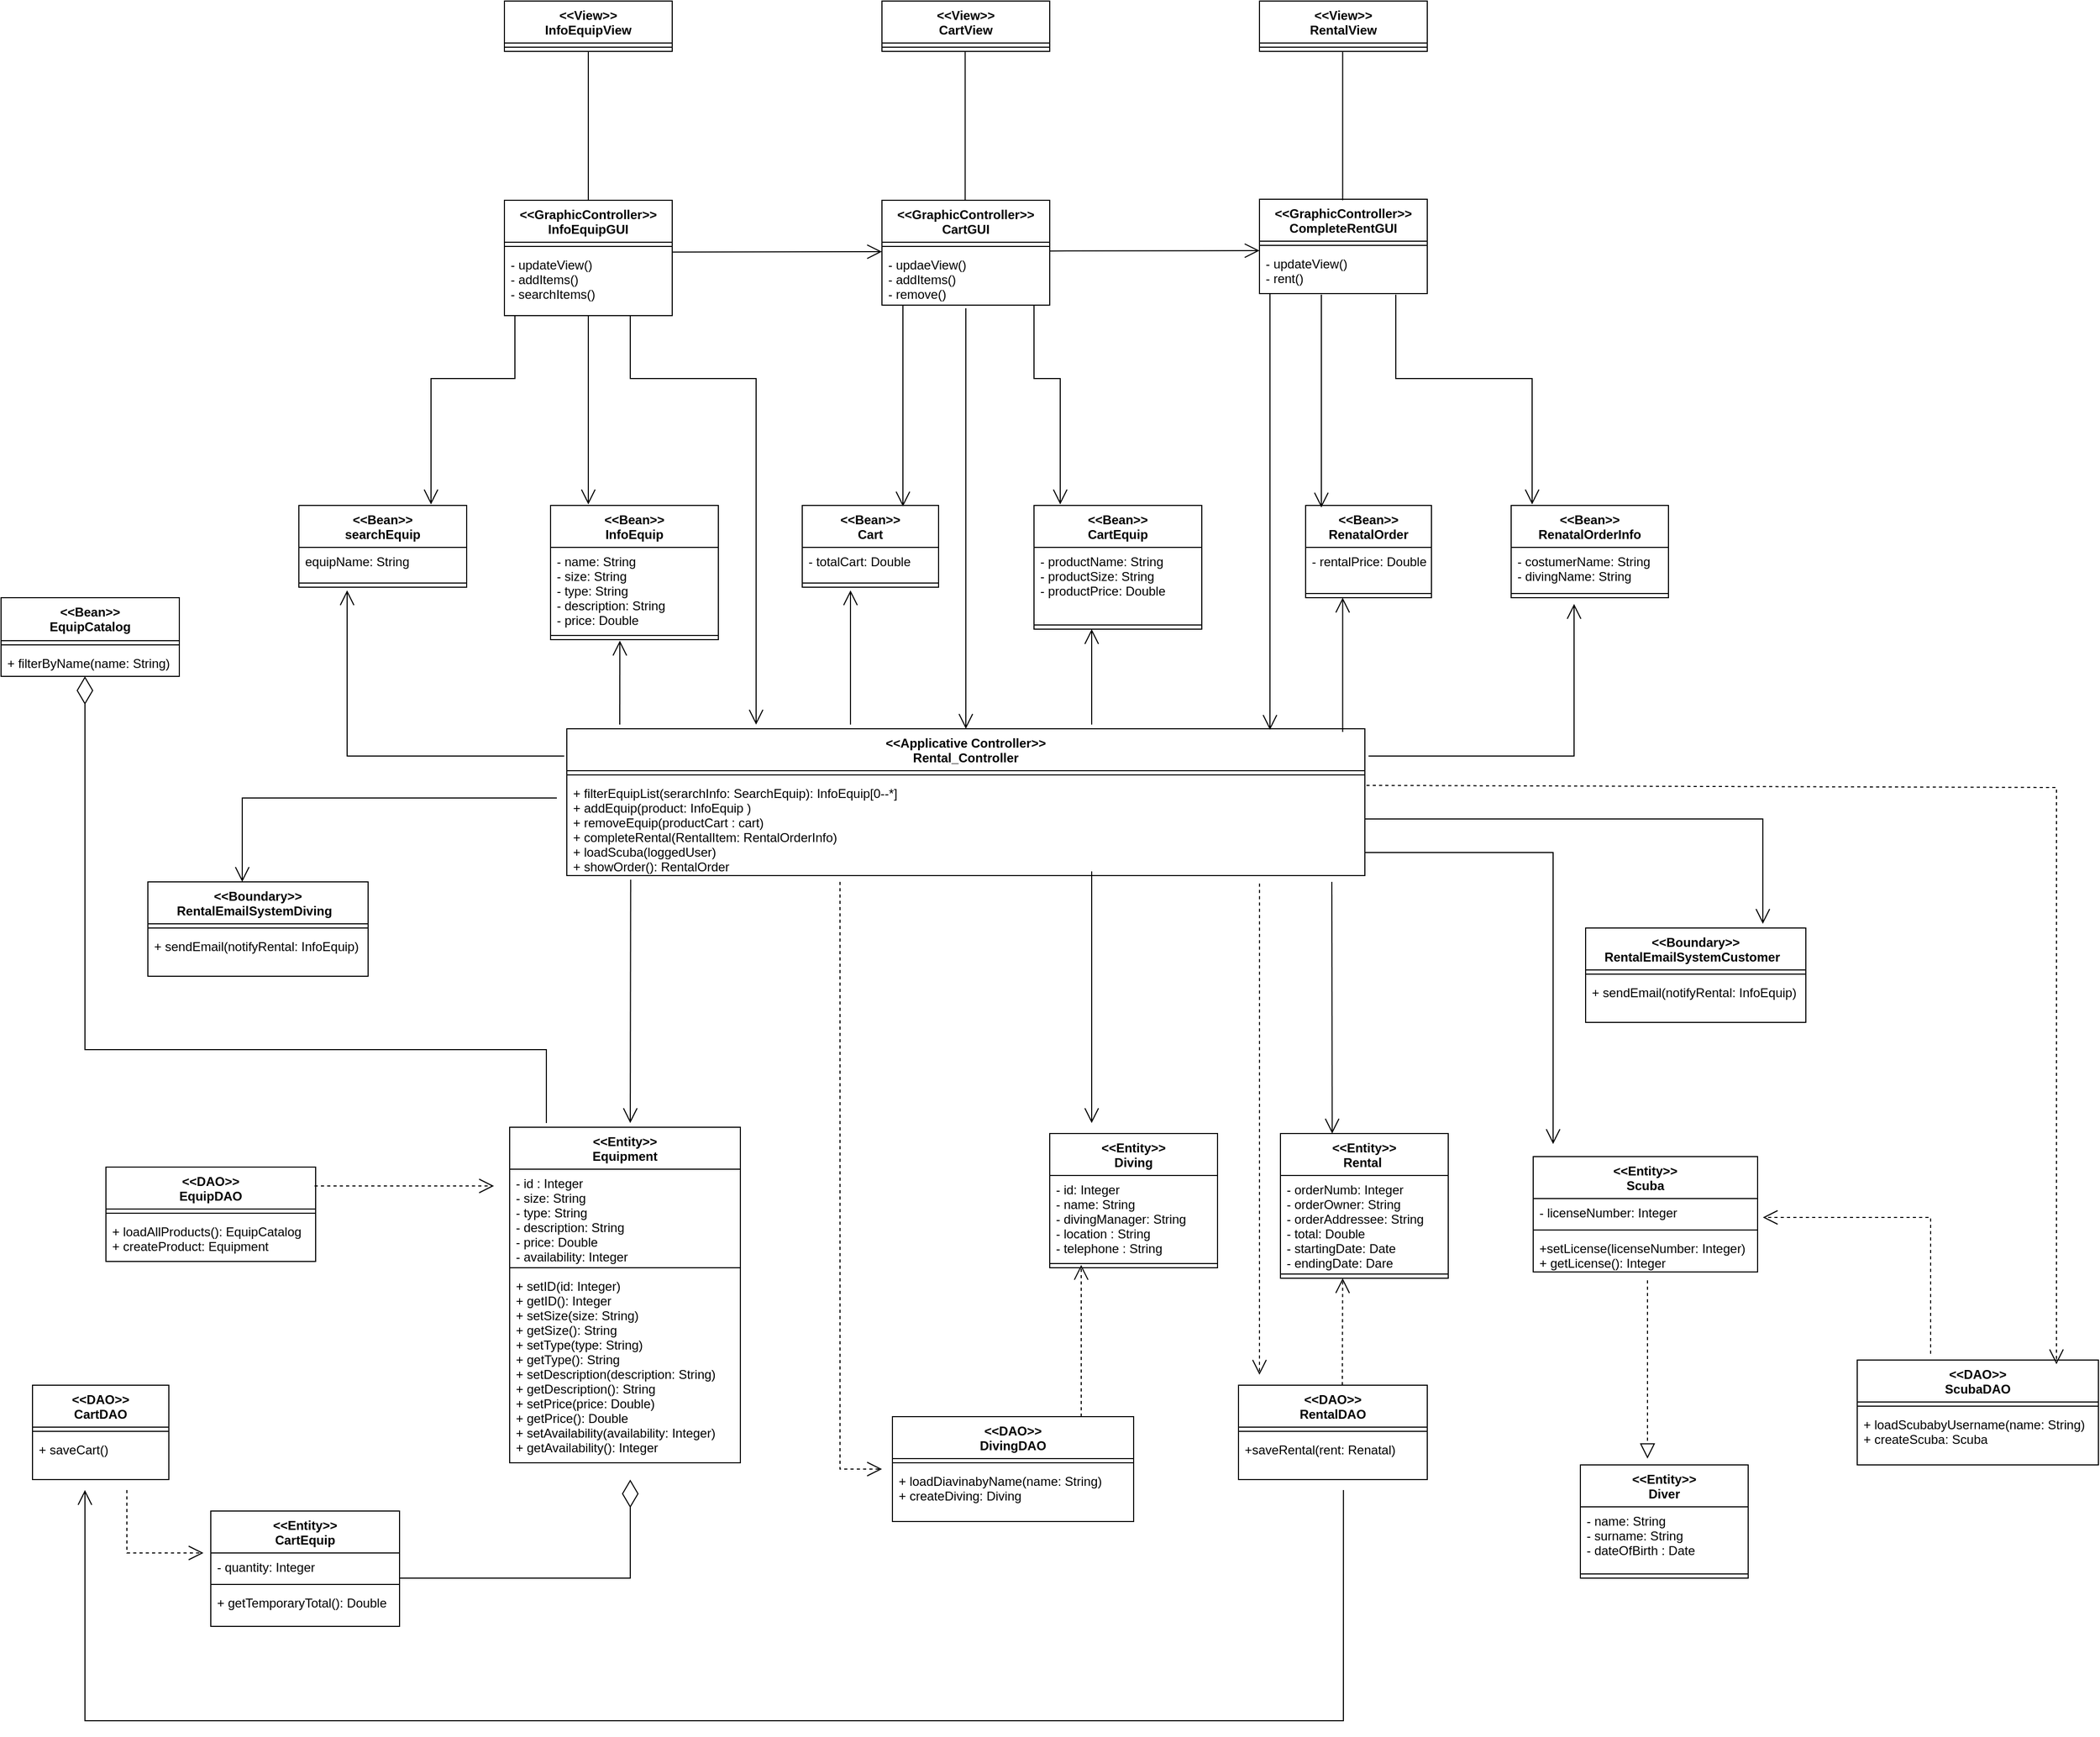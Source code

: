 <mxfile version="20.7.4" type="device"><diagram id="uvWjH42QPwjHSlA6u-8n" name="Pagina-1"><mxGraphModel dx="3269" dy="1973" grid="1" gridSize="10" guides="1" tooltips="1" connect="1" arrows="1" fold="1" page="1" pageScale="1" pageWidth="1169" pageHeight="827" math="0" shadow="0"><root><mxCell id="0"/><mxCell id="1" parent="0"/><mxCell id="M2Xn0qLbzOpoZU25mdMz-9" value="&lt;&lt;Bean&gt;&gt;&#10;InfoEquip" style="swimlane;fontStyle=1;align=center;verticalAlign=top;childLayout=stackLayout;horizontal=1;startSize=40;horizontalStack=0;resizeParent=1;resizeParentMax=0;resizeLast=0;collapsible=1;marginBottom=0;" parent="1" vertex="1"><mxGeometry x="124" y="81" width="160" height="128" as="geometry"/></mxCell><mxCell id="M2Xn0qLbzOpoZU25mdMz-10" value="- name: String&#10;- size: String&#10;- type: String&#10;- description: String&#10;- price: Double" style="text;strokeColor=none;fillColor=none;align=left;verticalAlign=top;spacingLeft=4;spacingRight=4;overflow=hidden;rotatable=0;points=[[0,0.5],[1,0.5]];portConstraint=eastwest;" parent="M2Xn0qLbzOpoZU25mdMz-9" vertex="1"><mxGeometry y="40" width="160" height="80" as="geometry"/></mxCell><mxCell id="M2Xn0qLbzOpoZU25mdMz-11" value="" style="line;strokeWidth=1;fillColor=none;align=left;verticalAlign=middle;spacingTop=-1;spacingLeft=3;spacingRight=3;rotatable=0;labelPosition=right;points=[];portConstraint=eastwest;strokeColor=inherit;" parent="M2Xn0qLbzOpoZU25mdMz-9" vertex="1"><mxGeometry y="120" width="160" height="8" as="geometry"/></mxCell><mxCell id="M2Xn0qLbzOpoZU25mdMz-13" value="&lt;&lt;Bean&gt;&gt;&#10;Cart" style="swimlane;fontStyle=1;align=center;verticalAlign=top;childLayout=stackLayout;horizontal=1;startSize=40;horizontalStack=0;resizeParent=1;resizeParentMax=0;resizeLast=0;collapsible=1;marginBottom=0;" parent="1" vertex="1"><mxGeometry x="364" y="81" width="130" height="78" as="geometry"/></mxCell><mxCell id="M2Xn0qLbzOpoZU25mdMz-14" value="- totalCart: Double" style="text;strokeColor=none;fillColor=none;align=left;verticalAlign=top;spacingLeft=4;spacingRight=4;overflow=hidden;rotatable=0;points=[[0,0.5],[1,0.5]];portConstraint=eastwest;" parent="M2Xn0qLbzOpoZU25mdMz-13" vertex="1"><mxGeometry y="40" width="130" height="30" as="geometry"/></mxCell><mxCell id="M2Xn0qLbzOpoZU25mdMz-15" value="" style="line;strokeWidth=1;fillColor=none;align=left;verticalAlign=middle;spacingTop=-1;spacingLeft=3;spacingRight=3;rotatable=0;labelPosition=right;points=[];portConstraint=eastwest;strokeColor=inherit;" parent="M2Xn0qLbzOpoZU25mdMz-13" vertex="1"><mxGeometry y="70" width="130" height="8" as="geometry"/></mxCell><mxCell id="M2Xn0qLbzOpoZU25mdMz-16" value="&lt;&lt;Bean&gt;&gt;&#10;CartEquip" style="swimlane;fontStyle=1;align=center;verticalAlign=top;childLayout=stackLayout;horizontal=1;startSize=40;horizontalStack=0;resizeParent=1;resizeParentMax=0;resizeLast=0;collapsible=1;marginBottom=0;" parent="1" vertex="1"><mxGeometry x="585" y="81" width="160" height="118" as="geometry"/></mxCell><mxCell id="M2Xn0qLbzOpoZU25mdMz-17" value="- productName: String&#10;- productSize: String&#10;- productPrice: Double " style="text;strokeColor=none;fillColor=none;align=left;verticalAlign=top;spacingLeft=4;spacingRight=4;overflow=hidden;rotatable=0;points=[[0,0.5],[1,0.5]];portConstraint=eastwest;" parent="M2Xn0qLbzOpoZU25mdMz-16" vertex="1"><mxGeometry y="40" width="160" height="70" as="geometry"/></mxCell><mxCell id="M2Xn0qLbzOpoZU25mdMz-18" value="" style="line;strokeWidth=1;fillColor=none;align=left;verticalAlign=middle;spacingTop=-1;spacingLeft=3;spacingRight=3;rotatable=0;labelPosition=right;points=[];portConstraint=eastwest;strokeColor=inherit;" parent="M2Xn0qLbzOpoZU25mdMz-16" vertex="1"><mxGeometry y="110" width="160" height="8" as="geometry"/></mxCell><mxCell id="M2Xn0qLbzOpoZU25mdMz-21" value="&lt;&lt;Bean&gt;&gt;&#10;RenatalOrder" style="swimlane;fontStyle=1;align=center;verticalAlign=top;childLayout=stackLayout;horizontal=1;startSize=40;horizontalStack=0;resizeParent=1;resizeParentMax=0;resizeLast=0;collapsible=1;marginBottom=0;" parent="1" vertex="1"><mxGeometry x="844" y="81" width="120" height="88" as="geometry"/></mxCell><mxCell id="M2Xn0qLbzOpoZU25mdMz-22" value="- rentalPrice: Double" style="text;strokeColor=none;fillColor=none;align=left;verticalAlign=top;spacingLeft=4;spacingRight=4;overflow=hidden;rotatable=0;points=[[0,0.5],[1,0.5]];portConstraint=eastwest;" parent="M2Xn0qLbzOpoZU25mdMz-21" vertex="1"><mxGeometry y="40" width="120" height="40" as="geometry"/></mxCell><mxCell id="M2Xn0qLbzOpoZU25mdMz-23" value="" style="line;strokeWidth=1;fillColor=none;align=left;verticalAlign=middle;spacingTop=-1;spacingLeft=3;spacingRight=3;rotatable=0;labelPosition=right;points=[];portConstraint=eastwest;strokeColor=inherit;" parent="M2Xn0qLbzOpoZU25mdMz-21" vertex="1"><mxGeometry y="80" width="120" height="8" as="geometry"/></mxCell><mxCell id="M2Xn0qLbzOpoZU25mdMz-24" value="&lt;&lt;Bean&gt;&gt;&#10;RenatalOrderInfo" style="swimlane;fontStyle=1;align=center;verticalAlign=top;childLayout=stackLayout;horizontal=1;startSize=40;horizontalStack=0;resizeParent=1;resizeParentMax=0;resizeLast=0;collapsible=1;marginBottom=0;" parent="1" vertex="1"><mxGeometry x="1040" y="81" width="150" height="88" as="geometry"/></mxCell><mxCell id="M2Xn0qLbzOpoZU25mdMz-25" value="- costumerName: String&#10;- divingName: String " style="text;strokeColor=none;fillColor=none;align=left;verticalAlign=top;spacingLeft=4;spacingRight=4;overflow=hidden;rotatable=0;points=[[0,0.5],[1,0.5]];portConstraint=eastwest;" parent="M2Xn0qLbzOpoZU25mdMz-24" vertex="1"><mxGeometry y="40" width="150" height="40" as="geometry"/></mxCell><mxCell id="M2Xn0qLbzOpoZU25mdMz-26" value="" style="line;strokeWidth=1;fillColor=none;align=left;verticalAlign=middle;spacingTop=-1;spacingLeft=3;spacingRight=3;rotatable=0;labelPosition=right;points=[];portConstraint=eastwest;strokeColor=inherit;" parent="M2Xn0qLbzOpoZU25mdMz-24" vertex="1"><mxGeometry y="80" width="150" height="8" as="geometry"/></mxCell><mxCell id="M2Xn0qLbzOpoZU25mdMz-27" value="&lt;&lt;Applicative Controller&gt;&gt;&#10;Rental_Controller" style="swimlane;fontStyle=1;align=center;verticalAlign=top;childLayout=stackLayout;horizontal=1;startSize=40;horizontalStack=0;resizeParent=1;resizeParentMax=0;resizeLast=0;collapsible=1;marginBottom=0;" parent="1" vertex="1"><mxGeometry x="139.5" y="294" width="761" height="140" as="geometry"/></mxCell><mxCell id="M2Xn0qLbzOpoZU25mdMz-29" value="" style="line;strokeWidth=1;fillColor=none;align=left;verticalAlign=middle;spacingTop=-1;spacingLeft=3;spacingRight=3;rotatable=0;labelPosition=right;points=[];portConstraint=eastwest;strokeColor=inherit;" parent="M2Xn0qLbzOpoZU25mdMz-27" vertex="1"><mxGeometry y="40" width="761" height="8" as="geometry"/></mxCell><mxCell id="M2Xn0qLbzOpoZU25mdMz-30" value="+ filterEquipList(serarchInfo: SearchEquip): InfoEquip[0--*]&#10;+ addEquip(product: InfoEquip )&#10;+ removeEquip(productCart : cart)&#10;+ completeRental(RentalItem: RentalOrderInfo)&#10;+ loadScuba(loggedUser)&#10;+ showOrder(): RentalOrder" style="text;strokeColor=none;fillColor=none;align=left;verticalAlign=top;spacingLeft=4;spacingRight=4;overflow=hidden;rotatable=0;points=[[0,0.5],[1,0.5]];portConstraint=eastwest;" parent="M2Xn0qLbzOpoZU25mdMz-27" vertex="1"><mxGeometry y="48" width="761" height="92" as="geometry"/></mxCell><mxCell id="M2Xn0qLbzOpoZU25mdMz-31" value="&lt;&lt;Entity&gt;&gt;&#10;Equipment" style="swimlane;fontStyle=1;align=center;verticalAlign=top;childLayout=stackLayout;horizontal=1;startSize=40;horizontalStack=0;resizeParent=1;resizeParentMax=0;resizeLast=0;collapsible=1;marginBottom=0;" parent="1" vertex="1"><mxGeometry x="85" y="674" width="220" height="320" as="geometry"/></mxCell><mxCell id="M2Xn0qLbzOpoZU25mdMz-32" value="- id : Integer&#10;- size: String&#10;- type: String&#10;- description: String&#10;- price: Double&#10;- availability: Integer" style="text;strokeColor=none;fillColor=none;align=left;verticalAlign=top;spacingLeft=4;spacingRight=4;overflow=hidden;rotatable=0;points=[[0,0.5],[1,0.5]];portConstraint=eastwest;" parent="M2Xn0qLbzOpoZU25mdMz-31" vertex="1"><mxGeometry y="40" width="220" height="90" as="geometry"/></mxCell><mxCell id="M2Xn0qLbzOpoZU25mdMz-33" value="" style="line;strokeWidth=1;fillColor=none;align=left;verticalAlign=middle;spacingTop=-1;spacingLeft=3;spacingRight=3;rotatable=0;labelPosition=right;points=[];portConstraint=eastwest;strokeColor=inherit;" parent="M2Xn0qLbzOpoZU25mdMz-31" vertex="1"><mxGeometry y="130" width="220" height="8" as="geometry"/></mxCell><mxCell id="M2Xn0qLbzOpoZU25mdMz-34" value="+ setID(id: Integer)&#10;+ getID(): Integer&#10;+ setSize(size: String)&#10;+ getSize(): String &#10;+ setType(type: String)&#10;+ getType(): String&#10;+ setDescription(description: String)&#10;+ getDescription(): String&#10;+ setPrice(price: Double)&#10;+ getPrice(): Double&#10;+ setAvailability(availability: Integer)&#10;+ getAvailability(): Integer" style="text;strokeColor=none;fillColor=none;align=left;verticalAlign=top;spacingLeft=4;spacingRight=4;overflow=hidden;rotatable=0;points=[[0,0.5],[1,0.5]];portConstraint=eastwest;" parent="M2Xn0qLbzOpoZU25mdMz-31" vertex="1"><mxGeometry y="138" width="220" height="182" as="geometry"/></mxCell><mxCell id="M2Xn0qLbzOpoZU25mdMz-35" value="&lt;&lt;Entity&gt;&gt;&#10;Scuba" style="swimlane;fontStyle=1;align=center;verticalAlign=top;childLayout=stackLayout;horizontal=1;startSize=40;horizontalStack=0;resizeParent=1;resizeParentMax=0;resizeLast=0;collapsible=1;marginBottom=0;" parent="1" vertex="1"><mxGeometry x="1061" y="702" width="214" height="110" as="geometry"/></mxCell><mxCell id="M2Xn0qLbzOpoZU25mdMz-36" value="- licenseNumber: Integer" style="text;strokeColor=none;fillColor=none;align=left;verticalAlign=top;spacingLeft=4;spacingRight=4;overflow=hidden;rotatable=0;points=[[0,0.5],[1,0.5]];portConstraint=eastwest;" parent="M2Xn0qLbzOpoZU25mdMz-35" vertex="1"><mxGeometry y="40" width="214" height="26" as="geometry"/></mxCell><mxCell id="M2Xn0qLbzOpoZU25mdMz-37" value="" style="line;strokeWidth=1;fillColor=none;align=left;verticalAlign=middle;spacingTop=-1;spacingLeft=3;spacingRight=3;rotatable=0;labelPosition=right;points=[];portConstraint=eastwest;strokeColor=inherit;" parent="M2Xn0qLbzOpoZU25mdMz-35" vertex="1"><mxGeometry y="66" width="214" height="8" as="geometry"/></mxCell><mxCell id="M2Xn0qLbzOpoZU25mdMz-38" value="+setLicense(licenseNumber: Integer)&#10;+ getLicense(): Integer" style="text;strokeColor=none;fillColor=none;align=left;verticalAlign=top;spacingLeft=4;spacingRight=4;overflow=hidden;rotatable=0;points=[[0,0.5],[1,0.5]];portConstraint=eastwest;" parent="M2Xn0qLbzOpoZU25mdMz-35" vertex="1"><mxGeometry y="74" width="214" height="36" as="geometry"/></mxCell><mxCell id="M2Xn0qLbzOpoZU25mdMz-39" value="&lt;&lt;Entity&gt;&gt;&#10;Diving" style="swimlane;fontStyle=1;align=center;verticalAlign=top;childLayout=stackLayout;horizontal=1;startSize=40;horizontalStack=0;resizeParent=1;resizeParentMax=0;resizeLast=0;collapsible=1;marginBottom=0;" parent="1" vertex="1"><mxGeometry x="600" y="680" width="160" height="128" as="geometry"/></mxCell><mxCell id="M2Xn0qLbzOpoZU25mdMz-40" value="- id: Integer&#10;- name: String&#10;- divingManager: String&#10;- location : String&#10;- telephone : String" style="text;strokeColor=none;fillColor=none;align=left;verticalAlign=top;spacingLeft=4;spacingRight=4;overflow=hidden;rotatable=0;points=[[0,0.5],[1,0.5]];portConstraint=eastwest;" parent="M2Xn0qLbzOpoZU25mdMz-39" vertex="1"><mxGeometry y="40" width="160" height="80" as="geometry"/></mxCell><mxCell id="M2Xn0qLbzOpoZU25mdMz-41" value="" style="line;strokeWidth=1;fillColor=none;align=left;verticalAlign=middle;spacingTop=-1;spacingLeft=3;spacingRight=3;rotatable=0;labelPosition=right;points=[];portConstraint=eastwest;strokeColor=inherit;" parent="M2Xn0qLbzOpoZU25mdMz-39" vertex="1"><mxGeometry y="120" width="160" height="8" as="geometry"/></mxCell><mxCell id="M2Xn0qLbzOpoZU25mdMz-43" value="&lt;&lt;Entity&gt;&gt;&#10;Rental " style="swimlane;fontStyle=1;align=center;verticalAlign=top;childLayout=stackLayout;horizontal=1;startSize=40;horizontalStack=0;resizeParent=1;resizeParentMax=0;resizeLast=0;collapsible=1;marginBottom=0;" parent="1" vertex="1"><mxGeometry x="820" y="680" width="160" height="138" as="geometry"/></mxCell><mxCell id="M2Xn0qLbzOpoZU25mdMz-44" value="- orderNumb: Integer&#10;- orderOwner: String &#10;- orderAddressee: String&#10;- total: Double &#10;- startingDate: Date&#10;- endingDate: Dare" style="text;strokeColor=none;fillColor=none;align=left;verticalAlign=top;spacingLeft=4;spacingRight=4;overflow=hidden;rotatable=0;points=[[0,0.5],[1,0.5]];portConstraint=eastwest;" parent="M2Xn0qLbzOpoZU25mdMz-43" vertex="1"><mxGeometry y="40" width="160" height="90" as="geometry"/></mxCell><mxCell id="M2Xn0qLbzOpoZU25mdMz-45" value="" style="line;strokeWidth=1;fillColor=none;align=left;verticalAlign=middle;spacingTop=-1;spacingLeft=3;spacingRight=3;rotatable=0;labelPosition=right;points=[];portConstraint=eastwest;strokeColor=inherit;" parent="M2Xn0qLbzOpoZU25mdMz-43" vertex="1"><mxGeometry y="130" width="160" height="8" as="geometry"/></mxCell><mxCell id="M2Xn0qLbzOpoZU25mdMz-47" value="&lt;&lt;Boundary&gt;&gt;&#10;RentalEmailSystemCustomer  " style="swimlane;fontStyle=1;align=center;verticalAlign=top;childLayout=stackLayout;horizontal=1;startSize=40;horizontalStack=0;resizeParent=1;resizeParentMax=0;resizeLast=0;collapsible=1;marginBottom=0;" parent="1" vertex="1"><mxGeometry x="1111" y="484" width="210" height="90" as="geometry"/></mxCell><mxCell id="M2Xn0qLbzOpoZU25mdMz-48" value="" style="line;strokeWidth=1;fillColor=none;align=left;verticalAlign=middle;spacingTop=-1;spacingLeft=3;spacingRight=3;rotatable=0;labelPosition=right;points=[];portConstraint=eastwest;strokeColor=inherit;" parent="M2Xn0qLbzOpoZU25mdMz-47" vertex="1"><mxGeometry y="40" width="210" height="8" as="geometry"/></mxCell><mxCell id="M2Xn0qLbzOpoZU25mdMz-49" value="+ sendEmail(notifyRental: InfoEquip)" style="text;strokeColor=none;fillColor=none;align=left;verticalAlign=top;spacingLeft=4;spacingRight=4;overflow=hidden;rotatable=0;points=[[0,0.5],[1,0.5]];portConstraint=eastwest;" parent="M2Xn0qLbzOpoZU25mdMz-47" vertex="1"><mxGeometry y="48" width="210" height="42" as="geometry"/></mxCell><mxCell id="M2Xn0qLbzOpoZU25mdMz-50" value="&lt;&lt;Boundary&gt;&gt;&#10;RentalEmailSystemDiving  " style="swimlane;fontStyle=1;align=center;verticalAlign=top;childLayout=stackLayout;horizontal=1;startSize=40;horizontalStack=0;resizeParent=1;resizeParentMax=0;resizeLast=0;collapsible=1;marginBottom=0;" parent="1" vertex="1"><mxGeometry x="-260" y="440" width="210" height="90" as="geometry"/></mxCell><mxCell id="M2Xn0qLbzOpoZU25mdMz-51" value="" style="line;strokeWidth=1;fillColor=none;align=left;verticalAlign=middle;spacingTop=-1;spacingLeft=3;spacingRight=3;rotatable=0;labelPosition=right;points=[];portConstraint=eastwest;strokeColor=inherit;" parent="M2Xn0qLbzOpoZU25mdMz-50" vertex="1"><mxGeometry y="40" width="210" height="8" as="geometry"/></mxCell><mxCell id="M2Xn0qLbzOpoZU25mdMz-52" value="+ sendEmail(notifyRental: InfoEquip)" style="text;strokeColor=none;fillColor=none;align=left;verticalAlign=top;spacingLeft=4;spacingRight=4;overflow=hidden;rotatable=0;points=[[0,0.5],[1,0.5]];portConstraint=eastwest;" parent="M2Xn0qLbzOpoZU25mdMz-50" vertex="1"><mxGeometry y="48" width="210" height="42" as="geometry"/></mxCell><mxCell id="M2Xn0qLbzOpoZU25mdMz-53" value="&lt;&lt;Entity&gt;&gt;&#10;CartEquip" style="swimlane;fontStyle=1;align=center;verticalAlign=top;childLayout=stackLayout;horizontal=1;startSize=40;horizontalStack=0;resizeParent=1;resizeParentMax=0;resizeLast=0;collapsible=1;marginBottom=0;" parent="1" vertex="1"><mxGeometry x="-200" y="1040" width="180" height="110" as="geometry"/></mxCell><mxCell id="M2Xn0qLbzOpoZU25mdMz-54" value="- quantity: Integer" style="text;strokeColor=none;fillColor=none;align=left;verticalAlign=top;spacingLeft=4;spacingRight=4;overflow=hidden;rotatable=0;points=[[0,0.5],[1,0.5]];portConstraint=eastwest;" parent="M2Xn0qLbzOpoZU25mdMz-53" vertex="1"><mxGeometry y="40" width="180" height="26" as="geometry"/></mxCell><mxCell id="M2Xn0qLbzOpoZU25mdMz-55" value="" style="line;strokeWidth=1;fillColor=none;align=left;verticalAlign=middle;spacingTop=-1;spacingLeft=3;spacingRight=3;rotatable=0;labelPosition=right;points=[];portConstraint=eastwest;strokeColor=inherit;" parent="M2Xn0qLbzOpoZU25mdMz-53" vertex="1"><mxGeometry y="66" width="180" height="8" as="geometry"/></mxCell><mxCell id="M2Xn0qLbzOpoZU25mdMz-56" value="+ getTemporaryTotal(): Double" style="text;strokeColor=none;fillColor=none;align=left;verticalAlign=top;spacingLeft=4;spacingRight=4;overflow=hidden;rotatable=0;points=[[0,0.5],[1,0.5]];portConstraint=eastwest;" parent="M2Xn0qLbzOpoZU25mdMz-53" vertex="1"><mxGeometry y="74" width="180" height="36" as="geometry"/></mxCell><mxCell id="M2Xn0qLbzOpoZU25mdMz-60" value="&lt;&lt;Entity&gt;&gt;&#10;Diver" style="swimlane;fontStyle=1;align=center;verticalAlign=top;childLayout=stackLayout;horizontal=1;startSize=40;horizontalStack=0;resizeParent=1;resizeParentMax=0;resizeLast=0;collapsible=1;marginBottom=0;" parent="1" vertex="1"><mxGeometry x="1106" y="996" width="160" height="108" as="geometry"/></mxCell><mxCell id="M2Xn0qLbzOpoZU25mdMz-61" value="- name: String&#10;- surname: String &#10;- dateOfBirth : Date" style="text;strokeColor=none;fillColor=none;align=left;verticalAlign=top;spacingLeft=4;spacingRight=4;overflow=hidden;rotatable=0;points=[[0,0.5],[1,0.5]];portConstraint=eastwest;" parent="M2Xn0qLbzOpoZU25mdMz-60" vertex="1"><mxGeometry y="40" width="160" height="60" as="geometry"/></mxCell><mxCell id="M2Xn0qLbzOpoZU25mdMz-62" value="" style="line;strokeWidth=1;fillColor=none;align=left;verticalAlign=middle;spacingTop=-1;spacingLeft=3;spacingRight=3;rotatable=0;labelPosition=right;points=[];portConstraint=eastwest;strokeColor=inherit;" parent="M2Xn0qLbzOpoZU25mdMz-60" vertex="1"><mxGeometry y="100" width="160" height="8" as="geometry"/></mxCell><mxCell id="ogZMqFfwtC3gCYvrp7_I-1" value="&lt;&lt;View&gt;&gt;&#10;InfoEquipView" style="swimlane;fontStyle=1;align=center;verticalAlign=top;childLayout=stackLayout;horizontal=1;startSize=40;horizontalStack=0;resizeParent=1;resizeParentMax=0;resizeLast=0;collapsible=1;marginBottom=0;" vertex="1" parent="1"><mxGeometry x="80" y="-400" width="160" height="48" as="geometry"/></mxCell><mxCell id="ogZMqFfwtC3gCYvrp7_I-3" value="" style="line;strokeWidth=1;fillColor=none;align=left;verticalAlign=middle;spacingTop=-1;spacingLeft=3;spacingRight=3;rotatable=0;labelPosition=right;points=[];portConstraint=eastwest;strokeColor=inherit;" vertex="1" parent="ogZMqFfwtC3gCYvrp7_I-1"><mxGeometry y="40" width="160" height="8" as="geometry"/></mxCell><mxCell id="ogZMqFfwtC3gCYvrp7_I-5" value="&lt;&lt;View&gt;&gt;&#10;CartView" style="swimlane;fontStyle=1;align=center;verticalAlign=top;childLayout=stackLayout;horizontal=1;startSize=40;horizontalStack=0;resizeParent=1;resizeParentMax=0;resizeLast=0;collapsible=1;marginBottom=0;" vertex="1" parent="1"><mxGeometry x="440" y="-400" width="160" height="48" as="geometry"/></mxCell><mxCell id="ogZMqFfwtC3gCYvrp7_I-6" value="" style="line;strokeWidth=1;fillColor=none;align=left;verticalAlign=middle;spacingTop=-1;spacingLeft=3;spacingRight=3;rotatable=0;labelPosition=right;points=[];portConstraint=eastwest;strokeColor=inherit;" vertex="1" parent="ogZMqFfwtC3gCYvrp7_I-5"><mxGeometry y="40" width="160" height="8" as="geometry"/></mxCell><mxCell id="ogZMqFfwtC3gCYvrp7_I-7" value="&lt;&lt;View&gt;&gt;&#10;RentalView" style="swimlane;fontStyle=1;align=center;verticalAlign=top;childLayout=stackLayout;horizontal=1;startSize=40;horizontalStack=0;resizeParent=1;resizeParentMax=0;resizeLast=0;collapsible=1;marginBottom=0;" vertex="1" parent="1"><mxGeometry x="800" y="-400" width="160" height="48" as="geometry"/></mxCell><mxCell id="ogZMqFfwtC3gCYvrp7_I-8" value="" style="line;strokeWidth=1;fillColor=none;align=left;verticalAlign=middle;spacingTop=-1;spacingLeft=3;spacingRight=3;rotatable=0;labelPosition=right;points=[];portConstraint=eastwest;strokeColor=inherit;" vertex="1" parent="ogZMqFfwtC3gCYvrp7_I-7"><mxGeometry y="40" width="160" height="8" as="geometry"/></mxCell><mxCell id="ogZMqFfwtC3gCYvrp7_I-9" value="&lt;&lt;GraphicController&gt;&gt;&#10;InfoEquipGUI" style="swimlane;fontStyle=1;align=center;verticalAlign=top;childLayout=stackLayout;horizontal=1;startSize=40;horizontalStack=0;resizeParent=1;resizeParentMax=0;resizeLast=0;collapsible=1;marginBottom=0;" vertex="1" parent="1"><mxGeometry x="80" y="-210" width="160" height="110" as="geometry"/></mxCell><mxCell id="ogZMqFfwtC3gCYvrp7_I-11" value="" style="line;strokeWidth=1;fillColor=none;align=left;verticalAlign=middle;spacingTop=-1;spacingLeft=3;spacingRight=3;rotatable=0;labelPosition=right;points=[];portConstraint=eastwest;strokeColor=inherit;" vertex="1" parent="ogZMqFfwtC3gCYvrp7_I-9"><mxGeometry y="40" width="160" height="8" as="geometry"/></mxCell><mxCell id="ogZMqFfwtC3gCYvrp7_I-12" value="- updateView()&#10;- addItems()&#10;- searchItems()" style="text;strokeColor=none;fillColor=none;align=left;verticalAlign=top;spacingLeft=4;spacingRight=4;overflow=hidden;rotatable=0;points=[[0,0.5],[1,0.5]];portConstraint=eastwest;" vertex="1" parent="ogZMqFfwtC3gCYvrp7_I-9"><mxGeometry y="48" width="160" height="62" as="geometry"/></mxCell><mxCell id="ogZMqFfwtC3gCYvrp7_I-13" value="&lt;&lt;GraphicController&gt;&gt;&#10;CartGUI" style="swimlane;fontStyle=1;align=center;verticalAlign=top;childLayout=stackLayout;horizontal=1;startSize=40;horizontalStack=0;resizeParent=1;resizeParentMax=0;resizeLast=0;collapsible=1;marginBottom=0;" vertex="1" parent="1"><mxGeometry x="440" y="-210" width="160" height="100" as="geometry"/></mxCell><mxCell id="ogZMqFfwtC3gCYvrp7_I-15" value="" style="line;strokeWidth=1;fillColor=none;align=left;verticalAlign=middle;spacingTop=-1;spacingLeft=3;spacingRight=3;rotatable=0;labelPosition=right;points=[];portConstraint=eastwest;strokeColor=inherit;" vertex="1" parent="ogZMqFfwtC3gCYvrp7_I-13"><mxGeometry y="40" width="160" height="8" as="geometry"/></mxCell><mxCell id="ogZMqFfwtC3gCYvrp7_I-16" value="- updaeView()&#10;- addItems()&#10;- remove()" style="text;strokeColor=none;fillColor=none;align=left;verticalAlign=top;spacingLeft=4;spacingRight=4;overflow=hidden;rotatable=0;points=[[0,0.5],[1,0.5]];portConstraint=eastwest;" vertex="1" parent="ogZMqFfwtC3gCYvrp7_I-13"><mxGeometry y="48" width="160" height="52" as="geometry"/></mxCell><mxCell id="ogZMqFfwtC3gCYvrp7_I-17" value="&lt;&lt;GraphicController&gt;&gt;&#10;CompleteRentGUI" style="swimlane;fontStyle=1;align=center;verticalAlign=top;childLayout=stackLayout;horizontal=1;startSize=40;horizontalStack=0;resizeParent=1;resizeParentMax=0;resizeLast=0;collapsible=1;marginBottom=0;" vertex="1" parent="1"><mxGeometry x="800" y="-211" width="160" height="90" as="geometry"/></mxCell><mxCell id="ogZMqFfwtC3gCYvrp7_I-19" value="" style="line;strokeWidth=1;fillColor=none;align=left;verticalAlign=middle;spacingTop=-1;spacingLeft=3;spacingRight=3;rotatable=0;labelPosition=right;points=[];portConstraint=eastwest;strokeColor=inherit;" vertex="1" parent="ogZMqFfwtC3gCYvrp7_I-17"><mxGeometry y="40" width="160" height="8" as="geometry"/></mxCell><mxCell id="ogZMqFfwtC3gCYvrp7_I-20" value="- updateView()&#10;- rent()&#10;" style="text;strokeColor=none;fillColor=none;align=left;verticalAlign=top;spacingLeft=4;spacingRight=4;overflow=hidden;rotatable=0;points=[[0,0.5],[1,0.5]];portConstraint=eastwest;" vertex="1" parent="ogZMqFfwtC3gCYvrp7_I-17"><mxGeometry y="48" width="160" height="42" as="geometry"/></mxCell><mxCell id="ogZMqFfwtC3gCYvrp7_I-25" value="" style="endArrow=none;html=1;rounded=0;" edge="1" parent="1"><mxGeometry width="50" height="50" relative="1" as="geometry"><mxPoint x="160" y="-210" as="sourcePoint"/><mxPoint x="160" y="-352" as="targetPoint"/></mxGeometry></mxCell><mxCell id="ogZMqFfwtC3gCYvrp7_I-26" value="" style="endArrow=none;html=1;rounded=0;" edge="1" parent="1"><mxGeometry width="50" height="50" relative="1" as="geometry"><mxPoint x="519.33" y="-210" as="sourcePoint"/><mxPoint x="519.33" y="-352" as="targetPoint"/></mxGeometry></mxCell><mxCell id="ogZMqFfwtC3gCYvrp7_I-27" value="" style="endArrow=none;html=1;rounded=0;" edge="1" parent="1"><mxGeometry x="0.69" y="-311" width="50" height="50" relative="1" as="geometry"><mxPoint x="879.33" y="-210" as="sourcePoint"/><mxPoint x="879.33" y="-352" as="targetPoint"/><mxPoint as="offset"/></mxGeometry></mxCell><mxCell id="ogZMqFfwtC3gCYvrp7_I-28" value="" style="endArrow=open;endFill=1;endSize=12;html=1;rounded=0;" edge="1" parent="1"><mxGeometry width="160" relative="1" as="geometry"><mxPoint x="240" y="-160.67" as="sourcePoint"/><mxPoint x="440" y="-161" as="targetPoint"/></mxGeometry></mxCell><mxCell id="ogZMqFfwtC3gCYvrp7_I-29" value="" style="endArrow=open;endFill=1;endSize=12;html=1;rounded=0;" edge="1" parent="1"><mxGeometry width="160" relative="1" as="geometry"><mxPoint x="600" y="-161.67" as="sourcePoint"/><mxPoint x="800" y="-162" as="targetPoint"/></mxGeometry></mxCell><mxCell id="ogZMqFfwtC3gCYvrp7_I-43" value="&lt;&lt;Bean&gt;&gt;&#10;searchEquip" style="swimlane;fontStyle=1;align=center;verticalAlign=top;childLayout=stackLayout;horizontal=1;startSize=40;horizontalStack=0;resizeParent=1;resizeParentMax=0;resizeLast=0;collapsible=1;marginBottom=0;" vertex="1" parent="1"><mxGeometry x="-116" y="81" width="160" height="78" as="geometry"/></mxCell><mxCell id="ogZMqFfwtC3gCYvrp7_I-44" value="equipName: String" style="text;strokeColor=none;fillColor=none;align=left;verticalAlign=top;spacingLeft=4;spacingRight=4;overflow=hidden;rotatable=0;points=[[0,0.5],[1,0.5]];portConstraint=eastwest;" vertex="1" parent="ogZMqFfwtC3gCYvrp7_I-43"><mxGeometry y="40" width="160" height="30" as="geometry"/></mxCell><mxCell id="ogZMqFfwtC3gCYvrp7_I-45" value="" style="line;strokeWidth=1;fillColor=none;align=left;verticalAlign=middle;spacingTop=-1;spacingLeft=3;spacingRight=3;rotatable=0;labelPosition=right;points=[];portConstraint=eastwest;strokeColor=inherit;" vertex="1" parent="ogZMqFfwtC3gCYvrp7_I-43"><mxGeometry y="70" width="160" height="8" as="geometry"/></mxCell><mxCell id="ogZMqFfwtC3gCYvrp7_I-47" value="" style="endArrow=open;endFill=1;endSize=12;html=1;rounded=0;" edge="1" parent="1"><mxGeometry width="160" relative="1" as="geometry"><mxPoint x="90" y="-100" as="sourcePoint"/><mxPoint x="10" y="80" as="targetPoint"/><Array as="points"><mxPoint x="90" y="-40"/><mxPoint x="10" y="-40"/></Array></mxGeometry></mxCell><mxCell id="ogZMqFfwtC3gCYvrp7_I-48" value="" style="endArrow=open;endFill=1;endSize=12;html=1;rounded=0;" edge="1" parent="1"><mxGeometry width="160" relative="1" as="geometry"><mxPoint x="160" y="-100" as="sourcePoint"/><mxPoint x="160" y="80" as="targetPoint"/></mxGeometry></mxCell><mxCell id="ogZMqFfwtC3gCYvrp7_I-49" value="" style="endArrow=open;endFill=1;endSize=12;html=1;rounded=0;" edge="1" parent="1"><mxGeometry x="-0.818" y="-20" width="160" relative="1" as="geometry"><mxPoint x="200" y="-100" as="sourcePoint"/><mxPoint x="320" y="290" as="targetPoint"/><Array as="points"><mxPoint x="200" y="-40"/><mxPoint x="320" y="-40"/></Array><mxPoint y="1" as="offset"/></mxGeometry></mxCell><mxCell id="ogZMqFfwtC3gCYvrp7_I-50" value="" style="endArrow=open;endFill=1;endSize=12;html=1;rounded=0;" edge="1" parent="1"><mxGeometry width="160" relative="1" as="geometry"><mxPoint x="460" y="-110" as="sourcePoint"/><mxPoint x="460" y="82" as="targetPoint"/></mxGeometry></mxCell><mxCell id="ogZMqFfwtC3gCYvrp7_I-51" value="" style="endArrow=open;endFill=1;endSize=12;html=1;rounded=0;" edge="1" parent="1"><mxGeometry width="160" relative="1" as="geometry"><mxPoint x="585" y="-110" as="sourcePoint"/><mxPoint x="610" y="80" as="targetPoint"/><Array as="points"><mxPoint x="585" y="-40"/><mxPoint x="610" y="-40"/></Array></mxGeometry></mxCell><mxCell id="ogZMqFfwtC3gCYvrp7_I-52" value="" style="endArrow=open;endFill=1;endSize=12;html=1;rounded=0;" edge="1" parent="1"><mxGeometry width="160" relative="1" as="geometry"><mxPoint x="520" y="-107" as="sourcePoint"/><mxPoint x="520" y="294" as="targetPoint"/></mxGeometry></mxCell><mxCell id="ogZMqFfwtC3gCYvrp7_I-53" value="" style="endArrow=open;endFill=1;endSize=12;html=1;rounded=0;" edge="1" parent="1"><mxGeometry width="160" relative="1" as="geometry"><mxPoint x="810" y="-121" as="sourcePoint"/><mxPoint x="810" y="295" as="targetPoint"/></mxGeometry></mxCell><mxCell id="ogZMqFfwtC3gCYvrp7_I-54" value="" style="endArrow=open;endFill=1;endSize=12;html=1;rounded=0;" edge="1" parent="1"><mxGeometry width="160" relative="1" as="geometry"><mxPoint x="859" y="-120" as="sourcePoint"/><mxPoint x="859" y="83" as="targetPoint"/></mxGeometry></mxCell><mxCell id="ogZMqFfwtC3gCYvrp7_I-55" value="" style="endArrow=open;endFill=1;endSize=12;html=1;rounded=0;" edge="1" parent="1"><mxGeometry x="-1" y="14" width="160" relative="1" as="geometry"><mxPoint x="930" y="-120" as="sourcePoint"/><mxPoint x="1060" y="80" as="targetPoint"/><Array as="points"><mxPoint x="930" y="-40"/><mxPoint x="1060" y="-40"/></Array><mxPoint x="-4" y="-10" as="offset"/></mxGeometry></mxCell><mxCell id="ogZMqFfwtC3gCYvrp7_I-56" value="" style="endArrow=open;endFill=1;endSize=12;html=1;rounded=0;" edge="1" parent="1"><mxGeometry width="160" relative="1" as="geometry"><mxPoint x="137" y="320" as="sourcePoint"/><mxPoint x="-70" y="162" as="targetPoint"/><Array as="points"><mxPoint x="-70" y="320"/></Array></mxGeometry></mxCell><mxCell id="ogZMqFfwtC3gCYvrp7_I-57" value="" style="endArrow=open;endFill=1;endSize=12;html=1;rounded=0;entryX=0.413;entryY=1.125;entryDx=0;entryDy=0;entryPerimeter=0;" edge="1" parent="1" target="M2Xn0qLbzOpoZU25mdMz-11"><mxGeometry width="160" relative="1" as="geometry"><mxPoint x="190" y="290" as="sourcePoint"/><mxPoint x="124" y="250" as="targetPoint"/></mxGeometry></mxCell><mxCell id="ogZMqFfwtC3gCYvrp7_I-58" value="" style="endArrow=open;endFill=1;endSize=12;html=1;rounded=0;" edge="1" parent="1"><mxGeometry width="160" relative="1" as="geometry"><mxPoint x="410" y="290" as="sourcePoint"/><mxPoint x="410" y="162" as="targetPoint"/></mxGeometry></mxCell><mxCell id="ogZMqFfwtC3gCYvrp7_I-59" value="" style="endArrow=open;endFill=1;endSize=12;html=1;rounded=0;entryX=0.413;entryY=1.125;entryDx=0;entryDy=0;entryPerimeter=0;" edge="1" parent="1"><mxGeometry width="160" relative="1" as="geometry"><mxPoint x="640" y="290" as="sourcePoint"/><mxPoint x="640" y="199" as="targetPoint"/></mxGeometry></mxCell><mxCell id="ogZMqFfwtC3gCYvrp7_I-60" value="" style="endArrow=open;endFill=1;endSize=12;html=1;rounded=0;" edge="1" parent="1"><mxGeometry x="0.719" y="-240" width="160" relative="1" as="geometry"><mxPoint x="879.33" y="297" as="sourcePoint"/><mxPoint x="879.33" y="169" as="targetPoint"/><mxPoint y="1" as="offset"/></mxGeometry></mxCell><mxCell id="ogZMqFfwtC3gCYvrp7_I-61" value="" style="endArrow=open;endFill=1;endSize=12;html=1;rounded=0;" edge="1" parent="1"><mxGeometry width="160" relative="1" as="geometry"><mxPoint x="904" y="320" as="sourcePoint"/><mxPoint x="1100" y="175" as="targetPoint"/><Array as="points"><mxPoint x="1100" y="320"/></Array></mxGeometry></mxCell><mxCell id="ogZMqFfwtC3gCYvrp7_I-62" value="" style="endArrow=open;endFill=1;endSize=12;html=1;rounded=0;" edge="1" parent="1"><mxGeometry width="160" relative="1" as="geometry"><mxPoint x="900.5" y="380" as="sourcePoint"/><mxPoint x="1280" y="480" as="targetPoint"/><Array as="points"><mxPoint x="1280" y="380"/></Array></mxGeometry></mxCell><mxCell id="ogZMqFfwtC3gCYvrp7_I-63" value="" style="endArrow=open;endFill=1;endSize=12;html=1;rounded=0;" edge="1" parent="1"><mxGeometry width="160" relative="1" as="geometry"><mxPoint x="130" y="360" as="sourcePoint"/><mxPoint x="-170" y="440" as="targetPoint"/><Array as="points"><mxPoint x="-170" y="360"/></Array></mxGeometry></mxCell><mxCell id="ogZMqFfwtC3gCYvrp7_I-64" value="&lt;&lt;DAO&gt;&gt;&#10;ScubaDAO" style="swimlane;fontStyle=1;align=center;verticalAlign=top;childLayout=stackLayout;horizontal=1;startSize=40;horizontalStack=0;resizeParent=1;resizeParentMax=0;resizeLast=0;collapsible=1;marginBottom=0;" vertex="1" parent="1"><mxGeometry x="1370" y="896" width="230" height="100" as="geometry"/></mxCell><mxCell id="ogZMqFfwtC3gCYvrp7_I-66" value="" style="line;strokeWidth=1;fillColor=none;align=left;verticalAlign=middle;spacingTop=-1;spacingLeft=3;spacingRight=3;rotatable=0;labelPosition=right;points=[];portConstraint=eastwest;strokeColor=inherit;" vertex="1" parent="ogZMqFfwtC3gCYvrp7_I-64"><mxGeometry y="40" width="230" height="8" as="geometry"/></mxCell><mxCell id="ogZMqFfwtC3gCYvrp7_I-67" value="+ loadScubabyUsername(name: String)&#10;+ createScuba: Scuba" style="text;strokeColor=none;fillColor=none;align=left;verticalAlign=top;spacingLeft=4;spacingRight=4;overflow=hidden;rotatable=0;points=[[0,0.5],[1,0.5]];portConstraint=eastwest;" vertex="1" parent="ogZMqFfwtC3gCYvrp7_I-64"><mxGeometry y="48" width="230" height="52" as="geometry"/></mxCell><mxCell id="ogZMqFfwtC3gCYvrp7_I-68" value="" style="endArrow=block;dashed=1;endFill=0;endSize=12;html=1;rounded=0;" edge="1" parent="1"><mxGeometry width="160" relative="1" as="geometry"><mxPoint x="1170" y="820" as="sourcePoint"/><mxPoint x="1170" y="990" as="targetPoint"/></mxGeometry></mxCell><mxCell id="ogZMqFfwtC3gCYvrp7_I-73" value="" style="endArrow=open;endSize=12;dashed=1;html=1;rounded=0;fontColor=none;noLabel=1;" edge="1" parent="1"><mxGeometry x="-0.125" y="50" width="160" relative="1" as="geometry"><mxPoint x="1440" y="890" as="sourcePoint"/><mxPoint x="1280" y="760" as="targetPoint"/><Array as="points"><mxPoint x="1440" y="760"/></Array><mxPoint x="-1" as="offset"/></mxGeometry></mxCell><mxCell id="ogZMqFfwtC3gCYvrp7_I-74" value="Use" style="endArrow=open;endSize=12;dashed=1;html=1;rounded=0;fontColor=none;noLabel=1;entryX=0.826;entryY=0.04;entryDx=0;entryDy=0;entryPerimeter=0;" edge="1" parent="1" target="ogZMqFfwtC3gCYvrp7_I-64"><mxGeometry x="-0.125" y="50" width="160" relative="1" as="geometry"><mxPoint x="902" y="348" as="sourcePoint"/><mxPoint x="1731.067" y="410" as="targetPoint"/><Array as="points"><mxPoint x="1560" y="350"/></Array><mxPoint x="-1" as="offset"/></mxGeometry></mxCell><mxCell id="ogZMqFfwtC3gCYvrp7_I-75" value="&lt;&lt;DAO&gt;&gt;&#10;DivingDAO" style="swimlane;fontStyle=1;align=center;verticalAlign=top;childLayout=stackLayout;horizontal=1;startSize=40;horizontalStack=0;resizeParent=1;resizeParentMax=0;resizeLast=0;collapsible=1;marginBottom=0;" vertex="1" parent="1"><mxGeometry x="450" y="950" width="230" height="100" as="geometry"/></mxCell><mxCell id="ogZMqFfwtC3gCYvrp7_I-76" value="" style="line;strokeWidth=1;fillColor=none;align=left;verticalAlign=middle;spacingTop=-1;spacingLeft=3;spacingRight=3;rotatable=0;labelPosition=right;points=[];portConstraint=eastwest;strokeColor=inherit;" vertex="1" parent="ogZMqFfwtC3gCYvrp7_I-75"><mxGeometry y="40" width="230" height="8" as="geometry"/></mxCell><mxCell id="ogZMqFfwtC3gCYvrp7_I-77" value="+ loadDiavinabyName(name: String)&#10;+ createDiving: Diving" style="text;strokeColor=none;fillColor=none;align=left;verticalAlign=top;spacingLeft=4;spacingRight=4;overflow=hidden;rotatable=0;points=[[0,0.5],[1,0.5]];portConstraint=eastwest;" vertex="1" parent="ogZMqFfwtC3gCYvrp7_I-75"><mxGeometry y="48" width="230" height="52" as="geometry"/></mxCell><mxCell id="ogZMqFfwtC3gCYvrp7_I-78" value="Use" style="endArrow=open;endSize=12;dashed=1;html=1;rounded=0;fontColor=none;noLabel=1;" edge="1" parent="1"><mxGeometry x="0.125" y="55" width="160" relative="1" as="geometry"><mxPoint x="630" y="950" as="sourcePoint"/><mxPoint x="630" y="805.33" as="targetPoint"/><mxPoint x="-1" as="offset"/></mxGeometry></mxCell><mxCell id="ogZMqFfwtC3gCYvrp7_I-79" value="Use" style="endArrow=open;endSize=12;dashed=1;html=1;rounded=0;fontColor=none;noLabel=1;" edge="1" parent="1"><mxGeometry x="0.125" y="55" width="160" relative="1" as="geometry"><mxPoint x="400" y="440" as="sourcePoint"/><mxPoint x="440" y="1000" as="targetPoint"/><mxPoint x="-1" as="offset"/><Array as="points"><mxPoint x="400" y="1000"/></Array></mxGeometry></mxCell><mxCell id="ogZMqFfwtC3gCYvrp7_I-80" value="&lt;&lt;DAO&gt;&gt;&#10;RentalDAO" style="swimlane;fontStyle=1;align=center;verticalAlign=top;childLayout=stackLayout;horizontal=1;startSize=40;horizontalStack=0;resizeParent=1;resizeParentMax=0;resizeLast=0;collapsible=1;marginBottom=0;" vertex="1" parent="1"><mxGeometry x="780" y="920" width="180" height="90" as="geometry"/></mxCell><mxCell id="ogZMqFfwtC3gCYvrp7_I-81" value="" style="line;strokeWidth=1;fillColor=none;align=left;verticalAlign=middle;spacingTop=-1;spacingLeft=3;spacingRight=3;rotatable=0;labelPosition=right;points=[];portConstraint=eastwest;strokeColor=inherit;" vertex="1" parent="ogZMqFfwtC3gCYvrp7_I-80"><mxGeometry y="40" width="180" height="8" as="geometry"/></mxCell><mxCell id="ogZMqFfwtC3gCYvrp7_I-82" value="+saveRental(rent: Renatal)" style="text;strokeColor=none;fillColor=none;align=left;verticalAlign=top;spacingLeft=4;spacingRight=4;overflow=hidden;rotatable=0;points=[[0,0.5],[1,0.5]];portConstraint=eastwest;" vertex="1" parent="ogZMqFfwtC3gCYvrp7_I-80"><mxGeometry y="48" width="180" height="42" as="geometry"/></mxCell><mxCell id="ogZMqFfwtC3gCYvrp7_I-83" value="Use" style="endArrow=open;endSize=12;dashed=1;html=1;rounded=0;fontColor=none;noLabel=1;" edge="1" parent="1"><mxGeometry x="0.125" y="55" width="160" relative="1" as="geometry"><mxPoint x="879" y="920" as="sourcePoint"/><mxPoint x="879.33" y="818.0" as="targetPoint"/><mxPoint x="-1" as="offset"/></mxGeometry></mxCell><mxCell id="ogZMqFfwtC3gCYvrp7_I-85" value="Use" style="endArrow=open;endSize=12;dashed=1;html=1;rounded=0;fontColor=none;noLabel=1;exitX=0.868;exitY=1.083;exitDx=0;exitDy=0;exitPerimeter=0;" edge="1" parent="1" source="M2Xn0qLbzOpoZU25mdMz-30"><mxGeometry x="0.125" y="55" width="160" relative="1" as="geometry"><mxPoint x="790" y="590" as="sourcePoint"/><mxPoint x="800" y="910" as="targetPoint"/><mxPoint x="-1" as="offset"/></mxGeometry></mxCell><mxCell id="ogZMqFfwtC3gCYvrp7_I-86" value="&lt;&lt;DAO&gt;&gt;&#10;EquipDAO" style="swimlane;fontStyle=1;align=center;verticalAlign=top;childLayout=stackLayout;horizontal=1;startSize=40;horizontalStack=0;resizeParent=1;resizeParentMax=0;resizeLast=0;collapsible=1;marginBottom=0;" vertex="1" parent="1"><mxGeometry x="-300" y="712" width="200" height="90" as="geometry"/></mxCell><mxCell id="ogZMqFfwtC3gCYvrp7_I-87" value="" style="line;strokeWidth=1;fillColor=none;align=left;verticalAlign=middle;spacingTop=-1;spacingLeft=3;spacingRight=3;rotatable=0;labelPosition=right;points=[];portConstraint=eastwest;strokeColor=inherit;" vertex="1" parent="ogZMqFfwtC3gCYvrp7_I-86"><mxGeometry y="40" width="200" height="8" as="geometry"/></mxCell><mxCell id="ogZMqFfwtC3gCYvrp7_I-88" value="+ loadAllProducts(): EquipCatalog&#10;+ createProduct: Equipment" style="text;strokeColor=none;fillColor=none;align=left;verticalAlign=top;spacingLeft=4;spacingRight=4;overflow=hidden;rotatable=0;points=[[0,0.5],[1,0.5]];portConstraint=eastwest;" vertex="1" parent="ogZMqFfwtC3gCYvrp7_I-86"><mxGeometry y="48" width="200" height="42" as="geometry"/></mxCell><mxCell id="ogZMqFfwtC3gCYvrp7_I-89" value="Use" style="endArrow=open;endSize=12;dashed=1;html=1;rounded=0;fontColor=none;noLabel=1;" edge="1" parent="1"><mxGeometry x="0.125" y="55" width="160" relative="1" as="geometry"><mxPoint x="-101" y="730" as="sourcePoint"/><mxPoint x="70" y="730" as="targetPoint"/><mxPoint x="-1" as="offset"/></mxGeometry></mxCell><mxCell id="ogZMqFfwtC3gCYvrp7_I-90" value="&lt;&lt;Bean&gt;&gt;&#10;EquipCatalog" style="swimlane;fontStyle=1;align=center;verticalAlign=top;childLayout=stackLayout;horizontal=1;startSize=41;horizontalStack=0;resizeParent=1;resizeParentMax=0;resizeLast=0;collapsible=1;marginBottom=0;fontColor=none;" vertex="1" parent="1"><mxGeometry x="-400" y="169" width="170" height="75" as="geometry"/></mxCell><mxCell id="ogZMqFfwtC3gCYvrp7_I-92" value="" style="line;strokeWidth=1;fillColor=none;align=left;verticalAlign=middle;spacingTop=-1;spacingLeft=3;spacingRight=3;rotatable=0;labelPosition=right;points=[];portConstraint=eastwest;strokeColor=inherit;fontColor=none;" vertex="1" parent="ogZMqFfwtC3gCYvrp7_I-90"><mxGeometry y="41" width="170" height="8" as="geometry"/></mxCell><mxCell id="ogZMqFfwtC3gCYvrp7_I-93" value="+ filterByName(name: String)" style="text;strokeColor=none;fillColor=none;align=left;verticalAlign=top;spacingLeft=4;spacingRight=4;overflow=hidden;rotatable=0;points=[[0,0.5],[1,0.5]];portConstraint=eastwest;fontColor=none;" vertex="1" parent="ogZMqFfwtC3gCYvrp7_I-90"><mxGeometry y="49" width="170" height="26" as="geometry"/></mxCell><mxCell id="ogZMqFfwtC3gCYvrp7_I-94" value="" style="endArrow=diamondThin;endFill=0;endSize=24;html=1;rounded=0;fontColor=none;" edge="1" parent="1"><mxGeometry width="160" relative="1" as="geometry"><mxPoint x="120" y="670" as="sourcePoint"/><mxPoint x="-320" y="244" as="targetPoint"/><Array as="points"><mxPoint x="120" y="600"/><mxPoint x="-320" y="600"/></Array></mxGeometry></mxCell><mxCell id="ogZMqFfwtC3gCYvrp7_I-96" value="" style="endArrow=diamondThin;endFill=0;endSize=24;html=1;rounded=0;fontColor=none;" edge="1" parent="1"><mxGeometry width="160" relative="1" as="geometry"><mxPoint x="-20.5" y="1104" as="sourcePoint"/><mxPoint x="200" y="1010" as="targetPoint"/><Array as="points"><mxPoint x="200" y="1104"/></Array></mxGeometry></mxCell><mxCell id="ogZMqFfwtC3gCYvrp7_I-101" value="&lt;&lt;DAO&gt;&gt;&#10;CartDAO" style="swimlane;fontStyle=1;align=center;verticalAlign=top;childLayout=stackLayout;horizontal=1;startSize=40;horizontalStack=0;resizeParent=1;resizeParentMax=0;resizeLast=0;collapsible=1;marginBottom=0;" vertex="1" parent="1"><mxGeometry x="-370" y="920" width="130" height="90" as="geometry"/></mxCell><mxCell id="ogZMqFfwtC3gCYvrp7_I-102" value="" style="line;strokeWidth=1;fillColor=none;align=left;verticalAlign=middle;spacingTop=-1;spacingLeft=3;spacingRight=3;rotatable=0;labelPosition=right;points=[];portConstraint=eastwest;strokeColor=inherit;" vertex="1" parent="ogZMqFfwtC3gCYvrp7_I-101"><mxGeometry y="40" width="130" height="8" as="geometry"/></mxCell><mxCell id="ogZMqFfwtC3gCYvrp7_I-103" value="+ saveCart()" style="text;strokeColor=none;fillColor=none;align=left;verticalAlign=top;spacingLeft=4;spacingRight=4;overflow=hidden;rotatable=0;points=[[0,0.5],[1,0.5]];portConstraint=eastwest;" vertex="1" parent="ogZMqFfwtC3gCYvrp7_I-101"><mxGeometry y="48" width="130" height="42" as="geometry"/></mxCell><mxCell id="ogZMqFfwtC3gCYvrp7_I-104" value="Use" style="endArrow=open;endSize=12;dashed=1;html=1;rounded=0;fontColor=none;noLabel=1;exitX=0.692;exitY=1.238;exitDx=0;exitDy=0;exitPerimeter=0;" edge="1" parent="1" source="ogZMqFfwtC3gCYvrp7_I-103"><mxGeometry x="0.125" y="55" width="160" relative="1" as="geometry"><mxPoint x="-323.84" y="1012.184" as="sourcePoint"/><mxPoint x="-207" y="1080" as="targetPoint"/><mxPoint x="-1" as="offset"/><Array as="points"><mxPoint x="-280" y="1080"/></Array></mxGeometry></mxCell><mxCell id="ogZMqFfwtC3gCYvrp7_I-105" value="" style="endArrow=open;endFill=1;endSize=12;html=1;rounded=0;fontColor=none;exitX=0.556;exitY=1.238;exitDx=0;exitDy=0;exitPerimeter=0;" edge="1" parent="1" source="ogZMqFfwtC3gCYvrp7_I-82"><mxGeometry width="160" relative="1" as="geometry"><mxPoint x="780" y="1094.33" as="sourcePoint"/><mxPoint x="-320" y="1020" as="targetPoint"/><Array as="points"><mxPoint x="880" y="1240"/><mxPoint x="-320" y="1240"/></Array></mxGeometry></mxCell><mxCell id="ogZMqFfwtC3gCYvrp7_I-106" value="" style="endArrow=open;endFill=1;endSize=12;html=1;rounded=0;fontColor=none;exitX=0.08;exitY=1.042;exitDx=0;exitDy=0;exitPerimeter=0;" edge="1" parent="1" source="M2Xn0qLbzOpoZU25mdMz-30"><mxGeometry width="160" relative="1" as="geometry"><mxPoint x="204" y="510" as="sourcePoint"/><mxPoint x="200" y="670" as="targetPoint"/></mxGeometry></mxCell><mxCell id="ogZMqFfwtC3gCYvrp7_I-107" value="" style="endArrow=open;endFill=1;endSize=12;html=1;rounded=0;fontColor=none;" edge="1" parent="1"><mxGeometry width="160" relative="1" as="geometry"><mxPoint x="640" y="430" as="sourcePoint"/><mxPoint x="640" y="670" as="targetPoint"/></mxGeometry></mxCell><mxCell id="ogZMqFfwtC3gCYvrp7_I-108" value="" style="endArrow=open;endFill=1;endSize=12;html=1;rounded=0;fontColor=none;" edge="1" parent="1"><mxGeometry width="160" relative="1" as="geometry"><mxPoint x="869" y="440" as="sourcePoint"/><mxPoint x="869.33" y="680" as="targetPoint"/></mxGeometry></mxCell><mxCell id="ogZMqFfwtC3gCYvrp7_I-110" value="" style="endArrow=open;endFill=1;endSize=12;html=1;rounded=0;fontColor=none;" edge="1" parent="1"><mxGeometry width="160" relative="1" as="geometry"><mxPoint x="900.5" y="412" as="sourcePoint"/><mxPoint x="1080" y="690" as="targetPoint"/><Array as="points"><mxPoint x="1080" y="412"/></Array></mxGeometry></mxCell></root></mxGraphModel></diagram></mxfile>